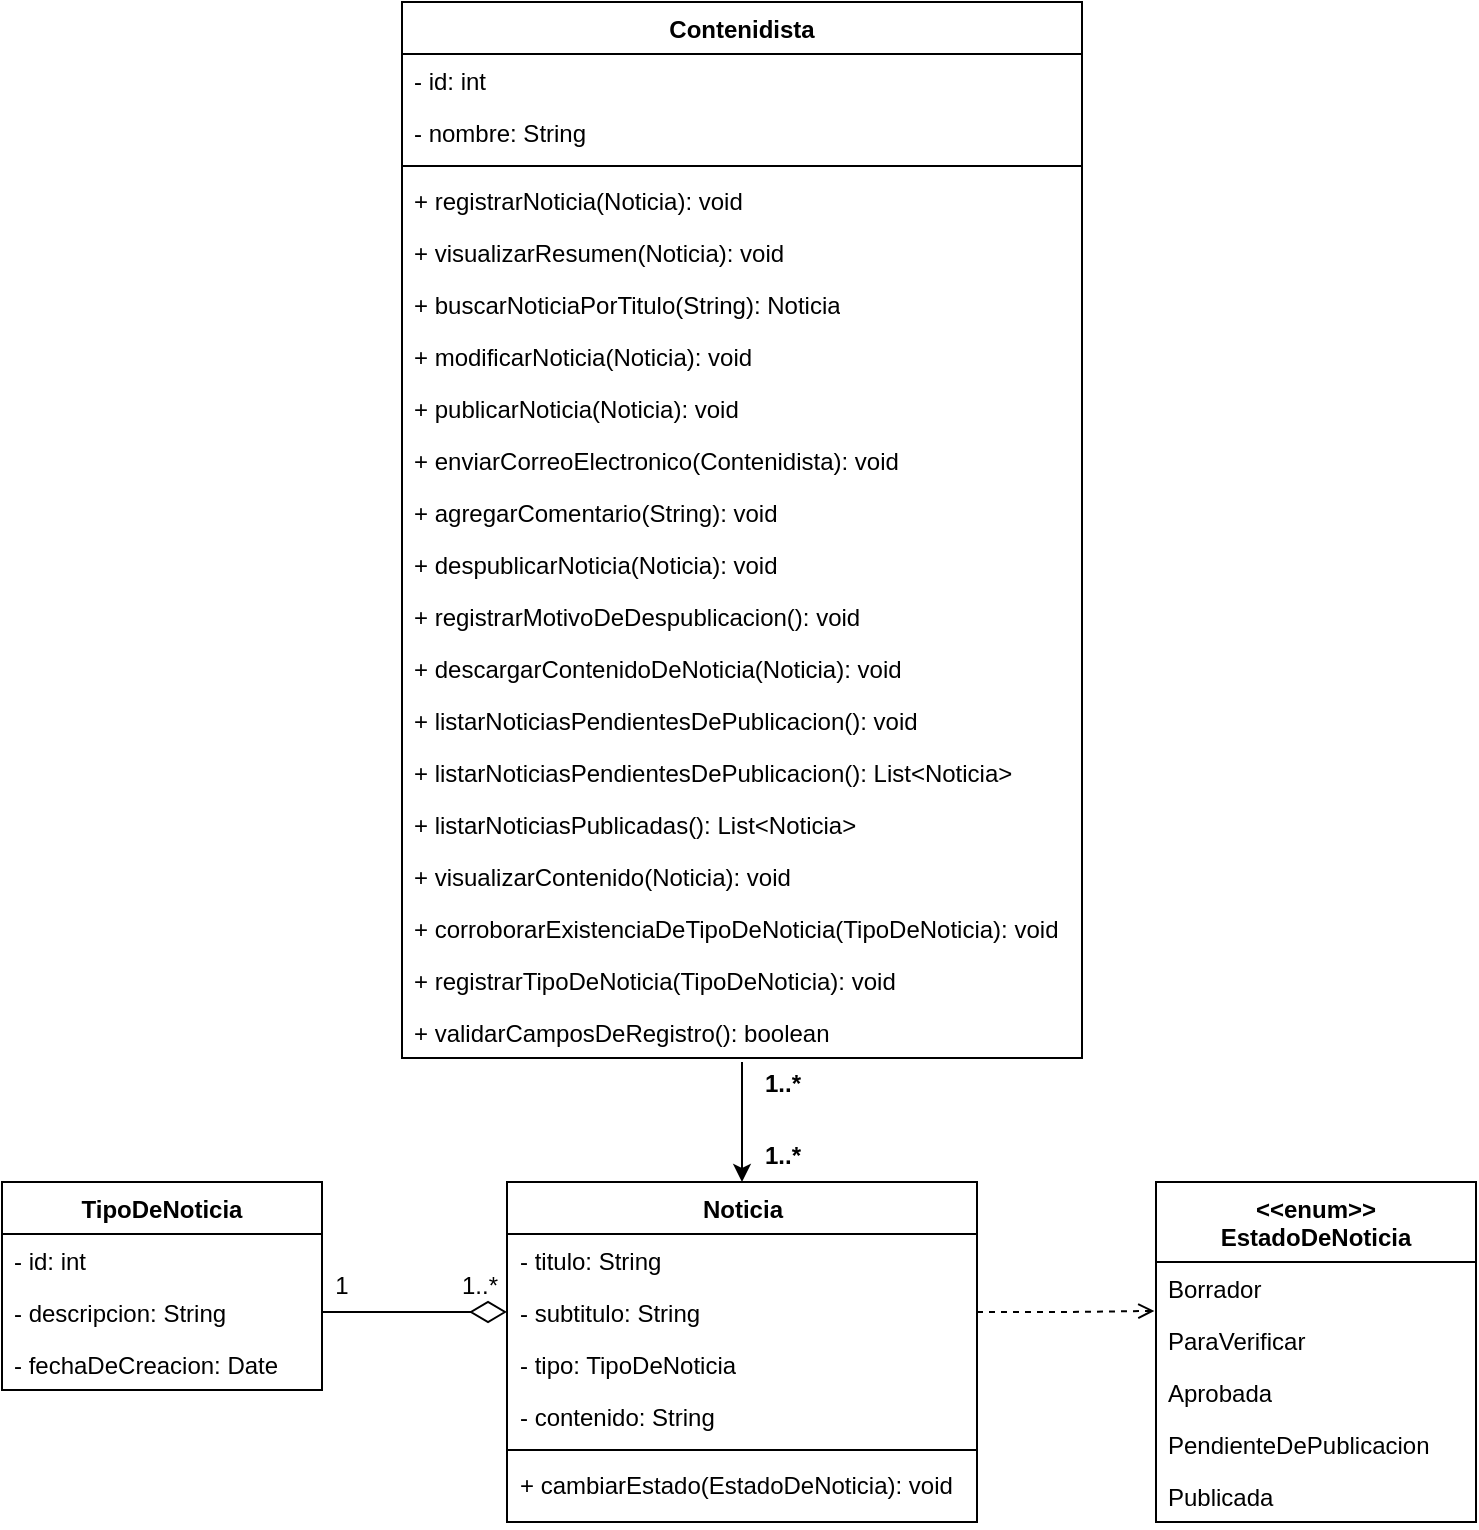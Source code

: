 <mxfile version="21.2.9" type="device">
  <diagram name="Página-1" id="TuoWA15Vgz0UyvEISVGM">
    <mxGraphModel dx="1511" dy="1981" grid="1" gridSize="10" guides="1" tooltips="1" connect="1" arrows="1" fold="1" page="1" pageScale="1" pageWidth="827" pageHeight="1169" math="0" shadow="0">
      <root>
        <mxCell id="0" />
        <mxCell id="1" parent="0" />
        <mxCell id="4cAlzT5fr2ckJtnbGriQ-5" value="Contenidista" style="swimlane;fontStyle=1;align=center;verticalAlign=top;childLayout=stackLayout;horizontal=1;startSize=26;horizontalStack=0;resizeParent=1;resizeParentMax=0;resizeLast=0;collapsible=1;marginBottom=0;whiteSpace=wrap;html=1;" vertex="1" parent="1">
          <mxGeometry x="290" y="-210" width="340" height="528" as="geometry" />
        </mxCell>
        <mxCell id="4cAlzT5fr2ckJtnbGriQ-6" value="- id: int" style="text;strokeColor=none;fillColor=none;align=left;verticalAlign=top;spacingLeft=4;spacingRight=4;overflow=hidden;rotatable=0;points=[[0,0.5],[1,0.5]];portConstraint=eastwest;whiteSpace=wrap;html=1;" vertex="1" parent="4cAlzT5fr2ckJtnbGriQ-5">
          <mxGeometry y="26" width="340" height="26" as="geometry" />
        </mxCell>
        <mxCell id="4cAlzT5fr2ckJtnbGriQ-20" value="- nombre: String" style="text;strokeColor=none;fillColor=none;align=left;verticalAlign=top;spacingLeft=4;spacingRight=4;overflow=hidden;rotatable=0;points=[[0,0.5],[1,0.5]];portConstraint=eastwest;whiteSpace=wrap;html=1;" vertex="1" parent="4cAlzT5fr2ckJtnbGriQ-5">
          <mxGeometry y="52" width="340" height="26" as="geometry" />
        </mxCell>
        <mxCell id="4cAlzT5fr2ckJtnbGriQ-7" value="" style="line;strokeWidth=1;fillColor=none;align=left;verticalAlign=middle;spacingTop=-1;spacingLeft=3;spacingRight=3;rotatable=0;labelPosition=right;points=[];portConstraint=eastwest;strokeColor=inherit;" vertex="1" parent="4cAlzT5fr2ckJtnbGriQ-5">
          <mxGeometry y="78" width="340" height="8" as="geometry" />
        </mxCell>
        <mxCell id="4cAlzT5fr2ckJtnbGriQ-8" value="+ registrarNoticia(Noticia): void" style="text;strokeColor=none;fillColor=none;align=left;verticalAlign=top;spacingLeft=4;spacingRight=4;overflow=hidden;rotatable=0;points=[[0,0.5],[1,0.5]];portConstraint=eastwest;whiteSpace=wrap;html=1;" vertex="1" parent="4cAlzT5fr2ckJtnbGriQ-5">
          <mxGeometry y="86" width="340" height="26" as="geometry" />
        </mxCell>
        <mxCell id="4cAlzT5fr2ckJtnbGriQ-42" value="+ visualizarResumen(Noticia): void" style="text;strokeColor=none;fillColor=none;align=left;verticalAlign=top;spacingLeft=4;spacingRight=4;overflow=hidden;rotatable=0;points=[[0,0.5],[1,0.5]];portConstraint=eastwest;whiteSpace=wrap;html=1;" vertex="1" parent="4cAlzT5fr2ckJtnbGriQ-5">
          <mxGeometry y="112" width="340" height="26" as="geometry" />
        </mxCell>
        <mxCell id="4cAlzT5fr2ckJtnbGriQ-17" value="+ buscarNoticiaPorTitulo(String): Noticia" style="text;strokeColor=none;fillColor=none;align=left;verticalAlign=top;spacingLeft=4;spacingRight=4;overflow=hidden;rotatable=0;points=[[0,0.5],[1,0.5]];portConstraint=eastwest;whiteSpace=wrap;html=1;" vertex="1" parent="4cAlzT5fr2ckJtnbGriQ-5">
          <mxGeometry y="138" width="340" height="26" as="geometry" />
        </mxCell>
        <mxCell id="4cAlzT5fr2ckJtnbGriQ-18" value="+ modificarNoticia(Noticia): void" style="text;strokeColor=none;fillColor=none;align=left;verticalAlign=top;spacingLeft=4;spacingRight=4;overflow=hidden;rotatable=0;points=[[0,0.5],[1,0.5]];portConstraint=eastwest;whiteSpace=wrap;html=1;" vertex="1" parent="4cAlzT5fr2ckJtnbGriQ-5">
          <mxGeometry y="164" width="340" height="26" as="geometry" />
        </mxCell>
        <mxCell id="4cAlzT5fr2ckJtnbGriQ-19" value="+ publicarNoticia(Noticia): void" style="text;strokeColor=none;fillColor=none;align=left;verticalAlign=top;spacingLeft=4;spacingRight=4;overflow=hidden;rotatable=0;points=[[0,0.5],[1,0.5]];portConstraint=eastwest;whiteSpace=wrap;html=1;" vertex="1" parent="4cAlzT5fr2ckJtnbGriQ-5">
          <mxGeometry y="190" width="340" height="26" as="geometry" />
        </mxCell>
        <mxCell id="4cAlzT5fr2ckJtnbGriQ-21" value="+ enviarCorreoElectronico(Contenidista): void" style="text;strokeColor=none;fillColor=none;align=left;verticalAlign=top;spacingLeft=4;spacingRight=4;overflow=hidden;rotatable=0;points=[[0,0.5],[1,0.5]];portConstraint=eastwest;whiteSpace=wrap;html=1;" vertex="1" parent="4cAlzT5fr2ckJtnbGriQ-5">
          <mxGeometry y="216" width="340" height="26" as="geometry" />
        </mxCell>
        <mxCell id="4cAlzT5fr2ckJtnbGriQ-22" value="+ agregarComentario(String): void" style="text;strokeColor=none;fillColor=none;align=left;verticalAlign=top;spacingLeft=4;spacingRight=4;overflow=hidden;rotatable=0;points=[[0,0.5],[1,0.5]];portConstraint=eastwest;whiteSpace=wrap;html=1;" vertex="1" parent="4cAlzT5fr2ckJtnbGriQ-5">
          <mxGeometry y="242" width="340" height="26" as="geometry" />
        </mxCell>
        <mxCell id="4cAlzT5fr2ckJtnbGriQ-24" value="+ despublicarNoticia(Noticia): void" style="text;strokeColor=none;fillColor=none;align=left;verticalAlign=top;spacingLeft=4;spacingRight=4;overflow=hidden;rotatable=0;points=[[0,0.5],[1,0.5]];portConstraint=eastwest;whiteSpace=wrap;html=1;" vertex="1" parent="4cAlzT5fr2ckJtnbGriQ-5">
          <mxGeometry y="268" width="340" height="26" as="geometry" />
        </mxCell>
        <mxCell id="4cAlzT5fr2ckJtnbGriQ-25" value="+ registrarMotivoDeDespublicacion(): void" style="text;strokeColor=none;fillColor=none;align=left;verticalAlign=top;spacingLeft=4;spacingRight=4;overflow=hidden;rotatable=0;points=[[0,0.5],[1,0.5]];portConstraint=eastwest;whiteSpace=wrap;html=1;" vertex="1" parent="4cAlzT5fr2ckJtnbGriQ-5">
          <mxGeometry y="294" width="340" height="26" as="geometry" />
        </mxCell>
        <mxCell id="4cAlzT5fr2ckJtnbGriQ-26" value="+ descargarContenidoDeNoticia(Noticia): void" style="text;strokeColor=none;fillColor=none;align=left;verticalAlign=top;spacingLeft=4;spacingRight=4;overflow=hidden;rotatable=0;points=[[0,0.5],[1,0.5]];portConstraint=eastwest;whiteSpace=wrap;html=1;" vertex="1" parent="4cAlzT5fr2ckJtnbGriQ-5">
          <mxGeometry y="320" width="340" height="26" as="geometry" />
        </mxCell>
        <mxCell id="4cAlzT5fr2ckJtnbGriQ-27" value="+ listarNoticiasPendientesDePublicacion(): void" style="text;strokeColor=none;fillColor=none;align=left;verticalAlign=top;spacingLeft=4;spacingRight=4;overflow=hidden;rotatable=0;points=[[0,0.5],[1,0.5]];portConstraint=eastwest;whiteSpace=wrap;html=1;" vertex="1" parent="4cAlzT5fr2ckJtnbGriQ-5">
          <mxGeometry y="346" width="340" height="26" as="geometry" />
        </mxCell>
        <mxCell id="4cAlzT5fr2ckJtnbGriQ-28" value="+ listarNoticiasPendientesDePublicacion(): List&amp;lt;Noticia&amp;gt;" style="text;strokeColor=none;fillColor=none;align=left;verticalAlign=top;spacingLeft=4;spacingRight=4;overflow=hidden;rotatable=0;points=[[0,0.5],[1,0.5]];portConstraint=eastwest;whiteSpace=wrap;html=1;" vertex="1" parent="4cAlzT5fr2ckJtnbGriQ-5">
          <mxGeometry y="372" width="340" height="26" as="geometry" />
        </mxCell>
        <mxCell id="4cAlzT5fr2ckJtnbGriQ-29" value="+ listarNoticiasPublicadas(): List&amp;lt;Noticia&amp;gt;" style="text;strokeColor=none;fillColor=none;align=left;verticalAlign=top;spacingLeft=4;spacingRight=4;overflow=hidden;rotatable=0;points=[[0,0.5],[1,0.5]];portConstraint=eastwest;whiteSpace=wrap;html=1;" vertex="1" parent="4cAlzT5fr2ckJtnbGriQ-5">
          <mxGeometry y="398" width="340" height="26" as="geometry" />
        </mxCell>
        <mxCell id="4cAlzT5fr2ckJtnbGriQ-40" value="+ visualizarContenido(Noticia): void" style="text;strokeColor=none;fillColor=none;align=left;verticalAlign=top;spacingLeft=4;spacingRight=4;overflow=hidden;rotatable=0;points=[[0,0.5],[1,0.5]];portConstraint=eastwest;whiteSpace=wrap;html=1;" vertex="1" parent="4cAlzT5fr2ckJtnbGriQ-5">
          <mxGeometry y="424" width="340" height="26" as="geometry" />
        </mxCell>
        <mxCell id="4cAlzT5fr2ckJtnbGriQ-43" value="+ corroborarExistenciaDeTipoDeNoticia(TipoDeNoticia): void" style="text;strokeColor=none;fillColor=none;align=left;verticalAlign=top;spacingLeft=4;spacingRight=4;overflow=hidden;rotatable=0;points=[[0,0.5],[1,0.5]];portConstraint=eastwest;whiteSpace=wrap;html=1;" vertex="1" parent="4cAlzT5fr2ckJtnbGriQ-5">
          <mxGeometry y="450" width="340" height="26" as="geometry" />
        </mxCell>
        <mxCell id="4cAlzT5fr2ckJtnbGriQ-44" value="+ registrarTipoDeNoticia(TipoDeNoticia): void" style="text;strokeColor=none;fillColor=none;align=left;verticalAlign=top;spacingLeft=4;spacingRight=4;overflow=hidden;rotatable=0;points=[[0,0.5],[1,0.5]];portConstraint=eastwest;whiteSpace=wrap;html=1;" vertex="1" parent="4cAlzT5fr2ckJtnbGriQ-5">
          <mxGeometry y="476" width="340" height="26" as="geometry" />
        </mxCell>
        <mxCell id="4cAlzT5fr2ckJtnbGriQ-55" value="+ validarCamposDeRegistro(): boolean" style="text;strokeColor=none;fillColor=none;align=left;verticalAlign=top;spacingLeft=4;spacingRight=4;overflow=hidden;rotatable=0;points=[[0,0.5],[1,0.5]];portConstraint=eastwest;whiteSpace=wrap;html=1;" vertex="1" parent="4cAlzT5fr2ckJtnbGriQ-5">
          <mxGeometry y="502" width="340" height="26" as="geometry" />
        </mxCell>
        <mxCell id="4cAlzT5fr2ckJtnbGriQ-31" value="&amp;lt;&amp;lt;enum&amp;gt;&amp;gt;&lt;br&gt;EstadoDeNoticia" style="swimlane;fontStyle=1;align=center;verticalAlign=top;childLayout=stackLayout;horizontal=1;startSize=40;horizontalStack=0;resizeParent=1;resizeParentMax=0;resizeLast=0;collapsible=1;marginBottom=0;whiteSpace=wrap;html=1;" vertex="1" parent="1">
          <mxGeometry x="667" y="380" width="160" height="170" as="geometry" />
        </mxCell>
        <mxCell id="4cAlzT5fr2ckJtnbGriQ-33" value="Borrador" style="text;strokeColor=none;fillColor=none;align=left;verticalAlign=top;spacingLeft=4;spacingRight=4;overflow=hidden;rotatable=0;points=[[0,0.5],[1,0.5]];portConstraint=eastwest;whiteSpace=wrap;html=1;" vertex="1" parent="4cAlzT5fr2ckJtnbGriQ-31">
          <mxGeometry y="40" width="160" height="26" as="geometry" />
        </mxCell>
        <mxCell id="4cAlzT5fr2ckJtnbGriQ-34" value="ParaVerificar" style="text;strokeColor=none;fillColor=none;align=left;verticalAlign=top;spacingLeft=4;spacingRight=4;overflow=hidden;rotatable=0;points=[[0,0.5],[1,0.5]];portConstraint=eastwest;whiteSpace=wrap;html=1;" vertex="1" parent="4cAlzT5fr2ckJtnbGriQ-31">
          <mxGeometry y="66" width="160" height="26" as="geometry" />
        </mxCell>
        <mxCell id="4cAlzT5fr2ckJtnbGriQ-35" value="Aprobada" style="text;strokeColor=none;fillColor=none;align=left;verticalAlign=top;spacingLeft=4;spacingRight=4;overflow=hidden;rotatable=0;points=[[0,0.5],[1,0.5]];portConstraint=eastwest;whiteSpace=wrap;html=1;" vertex="1" parent="4cAlzT5fr2ckJtnbGriQ-31">
          <mxGeometry y="92" width="160" height="26" as="geometry" />
        </mxCell>
        <mxCell id="4cAlzT5fr2ckJtnbGriQ-38" value="PendienteDePublicacion" style="text;strokeColor=none;fillColor=none;align=left;verticalAlign=top;spacingLeft=4;spacingRight=4;overflow=hidden;rotatable=0;points=[[0,0.5],[1,0.5]];portConstraint=eastwest;whiteSpace=wrap;html=1;" vertex="1" parent="4cAlzT5fr2ckJtnbGriQ-31">
          <mxGeometry y="118" width="160" height="26" as="geometry" />
        </mxCell>
        <mxCell id="4cAlzT5fr2ckJtnbGriQ-39" value="Publicada" style="text;strokeColor=none;fillColor=none;align=left;verticalAlign=top;spacingLeft=4;spacingRight=4;overflow=hidden;rotatable=0;points=[[0,0.5],[1,0.5]];portConstraint=eastwest;whiteSpace=wrap;html=1;" vertex="1" parent="4cAlzT5fr2ckJtnbGriQ-31">
          <mxGeometry y="144" width="160" height="26" as="geometry" />
        </mxCell>
        <mxCell id="4cAlzT5fr2ckJtnbGriQ-46" value="TipoDeNoticia" style="swimlane;fontStyle=1;align=center;verticalAlign=top;childLayout=stackLayout;horizontal=1;startSize=26;horizontalStack=0;resizeParent=1;resizeParentMax=0;resizeLast=0;collapsible=1;marginBottom=0;whiteSpace=wrap;html=1;" vertex="1" parent="1">
          <mxGeometry x="90" y="380" width="160" height="104" as="geometry" />
        </mxCell>
        <mxCell id="4cAlzT5fr2ckJtnbGriQ-47" value="- id: int" style="text;strokeColor=none;fillColor=none;align=left;verticalAlign=top;spacingLeft=4;spacingRight=4;overflow=hidden;rotatable=0;points=[[0,0.5],[1,0.5]];portConstraint=eastwest;whiteSpace=wrap;html=1;" vertex="1" parent="4cAlzT5fr2ckJtnbGriQ-46">
          <mxGeometry y="26" width="160" height="26" as="geometry" />
        </mxCell>
        <mxCell id="4cAlzT5fr2ckJtnbGriQ-53" value="- descripcion: String" style="text;strokeColor=none;fillColor=none;align=left;verticalAlign=top;spacingLeft=4;spacingRight=4;overflow=hidden;rotatable=0;points=[[0,0.5],[1,0.5]];portConstraint=eastwest;whiteSpace=wrap;html=1;" vertex="1" parent="4cAlzT5fr2ckJtnbGriQ-46">
          <mxGeometry y="52" width="160" height="26" as="geometry" />
        </mxCell>
        <mxCell id="4cAlzT5fr2ckJtnbGriQ-54" value="- fechaDeCreacion: Date" style="text;strokeColor=none;fillColor=none;align=left;verticalAlign=top;spacingLeft=4;spacingRight=4;overflow=hidden;rotatable=0;points=[[0,0.5],[1,0.5]];portConstraint=eastwest;whiteSpace=wrap;html=1;" vertex="1" parent="4cAlzT5fr2ckJtnbGriQ-46">
          <mxGeometry y="78" width="160" height="26" as="geometry" />
        </mxCell>
        <mxCell id="4cAlzT5fr2ckJtnbGriQ-59" value="Noticia" style="swimlane;fontStyle=1;align=center;verticalAlign=top;childLayout=stackLayout;horizontal=1;startSize=26;horizontalStack=0;resizeParent=1;resizeParentMax=0;resizeLast=0;collapsible=1;marginBottom=0;whiteSpace=wrap;html=1;" vertex="1" parent="1">
          <mxGeometry x="342.5" y="380" width="235" height="170" as="geometry" />
        </mxCell>
        <mxCell id="4cAlzT5fr2ckJtnbGriQ-69" value="- titulo: String" style="text;strokeColor=none;fillColor=none;align=left;verticalAlign=top;spacingLeft=4;spacingRight=4;overflow=hidden;rotatable=0;points=[[0,0.5],[1,0.5]];portConstraint=eastwest;whiteSpace=wrap;html=1;" vertex="1" parent="4cAlzT5fr2ckJtnbGriQ-59">
          <mxGeometry y="26" width="235" height="26" as="geometry" />
        </mxCell>
        <mxCell id="4cAlzT5fr2ckJtnbGriQ-72" value="- subtitulo: String" style="text;strokeColor=none;fillColor=none;align=left;verticalAlign=top;spacingLeft=4;spacingRight=4;overflow=hidden;rotatable=0;points=[[0,0.5],[1,0.5]];portConstraint=eastwest;whiteSpace=wrap;html=1;" vertex="1" parent="4cAlzT5fr2ckJtnbGriQ-59">
          <mxGeometry y="52" width="235" height="26" as="geometry" />
        </mxCell>
        <mxCell id="4cAlzT5fr2ckJtnbGriQ-70" value="- tipo: TipoDeNoticia" style="text;strokeColor=none;fillColor=none;align=left;verticalAlign=top;spacingLeft=4;spacingRight=4;overflow=hidden;rotatable=0;points=[[0,0.5],[1,0.5]];portConstraint=eastwest;whiteSpace=wrap;html=1;" vertex="1" parent="4cAlzT5fr2ckJtnbGriQ-59">
          <mxGeometry y="78" width="235" height="26" as="geometry" />
        </mxCell>
        <mxCell id="4cAlzT5fr2ckJtnbGriQ-71" value="- contenido: String" style="text;strokeColor=none;fillColor=none;align=left;verticalAlign=top;spacingLeft=4;spacingRight=4;overflow=hidden;rotatable=0;points=[[0,0.5],[1,0.5]];portConstraint=eastwest;whiteSpace=wrap;html=1;" vertex="1" parent="4cAlzT5fr2ckJtnbGriQ-59">
          <mxGeometry y="104" width="235" height="26" as="geometry" />
        </mxCell>
        <mxCell id="4cAlzT5fr2ckJtnbGriQ-61" value="" style="line;strokeWidth=1;fillColor=none;align=left;verticalAlign=middle;spacingTop=-1;spacingLeft=3;spacingRight=3;rotatable=0;labelPosition=right;points=[];portConstraint=eastwest;strokeColor=inherit;" vertex="1" parent="4cAlzT5fr2ckJtnbGriQ-59">
          <mxGeometry y="130" width="235" height="8" as="geometry" />
        </mxCell>
        <mxCell id="4cAlzT5fr2ckJtnbGriQ-62" value="+ cambiarEstado(EstadoDeNoticia): void" style="text;strokeColor=none;fillColor=none;align=left;verticalAlign=top;spacingLeft=4;spacingRight=4;overflow=hidden;rotatable=0;points=[[0,0.5],[1,0.5]];portConstraint=eastwest;whiteSpace=wrap;html=1;" vertex="1" parent="4cAlzT5fr2ckJtnbGriQ-59">
          <mxGeometry y="138" width="235" height="32" as="geometry" />
        </mxCell>
        <mxCell id="4cAlzT5fr2ckJtnbGriQ-80" value="1" style="text;html=1;strokeColor=none;fillColor=none;align=center;verticalAlign=middle;whiteSpace=wrap;rounded=0;" vertex="1" parent="1">
          <mxGeometry x="250" y="417" width="20" height="30" as="geometry" />
        </mxCell>
        <mxCell id="4cAlzT5fr2ckJtnbGriQ-81" value="1..*" style="text;html=1;strokeColor=none;fillColor=none;align=center;verticalAlign=middle;whiteSpace=wrap;rounded=0;" vertex="1" parent="1">
          <mxGeometry x="315" y="417" width="27.5" height="30" as="geometry" />
        </mxCell>
        <mxCell id="4cAlzT5fr2ckJtnbGriQ-83" style="edgeStyle=orthogonalEdgeStyle;rounded=0;orthogonalLoop=1;jettySize=auto;html=1;exitX=1;exitY=0.5;exitDx=0;exitDy=0;entryX=0;entryY=0.5;entryDx=0;entryDy=0;endArrow=diamondThin;endFill=0;endSize=16;" edge="1" parent="1" source="4cAlzT5fr2ckJtnbGriQ-53" target="4cAlzT5fr2ckJtnbGriQ-72">
          <mxGeometry relative="1" as="geometry" />
        </mxCell>
        <mxCell id="4cAlzT5fr2ckJtnbGriQ-86" style="edgeStyle=orthogonalEdgeStyle;rounded=0;orthogonalLoop=1;jettySize=auto;html=1;exitX=1;exitY=0.5;exitDx=0;exitDy=0;entryX=-0.005;entryY=-0.059;entryDx=0;entryDy=0;entryPerimeter=0;dashed=1;endArrow=open;endFill=0;" edge="1" parent="1" source="4cAlzT5fr2ckJtnbGriQ-72" target="4cAlzT5fr2ckJtnbGriQ-34">
          <mxGeometry relative="1" as="geometry" />
        </mxCell>
        <mxCell id="4cAlzT5fr2ckJtnbGriQ-88" style="edgeStyle=orthogonalEdgeStyle;rounded=0;orthogonalLoop=1;jettySize=auto;html=1;entryX=0.5;entryY=0;entryDx=0;entryDy=0;" edge="1" parent="1" target="4cAlzT5fr2ckJtnbGriQ-59">
          <mxGeometry relative="1" as="geometry">
            <mxPoint x="460" y="320" as="sourcePoint" />
            <Array as="points">
              <mxPoint x="460" y="320" />
              <mxPoint x="460" y="320" />
            </Array>
          </mxGeometry>
        </mxCell>
        <mxCell id="4cAlzT5fr2ckJtnbGriQ-89" value="1..*" style="text;align=center;fontStyle=1;verticalAlign=middle;spacingLeft=3;spacingRight=3;strokeColor=none;rotatable=0;points=[[0,0.5],[1,0.5]];portConstraint=eastwest;html=1;" vertex="1" parent="1">
          <mxGeometry x="440" y="318" width="80" height="26" as="geometry" />
        </mxCell>
        <mxCell id="4cAlzT5fr2ckJtnbGriQ-90" value="1..*" style="text;align=center;fontStyle=1;verticalAlign=middle;spacingLeft=3;spacingRight=3;strokeColor=none;rotatable=0;points=[[0,0.5],[1,0.5]];portConstraint=eastwest;html=1;" vertex="1" parent="1">
          <mxGeometry x="440" y="354" width="80" height="26" as="geometry" />
        </mxCell>
      </root>
    </mxGraphModel>
  </diagram>
</mxfile>
